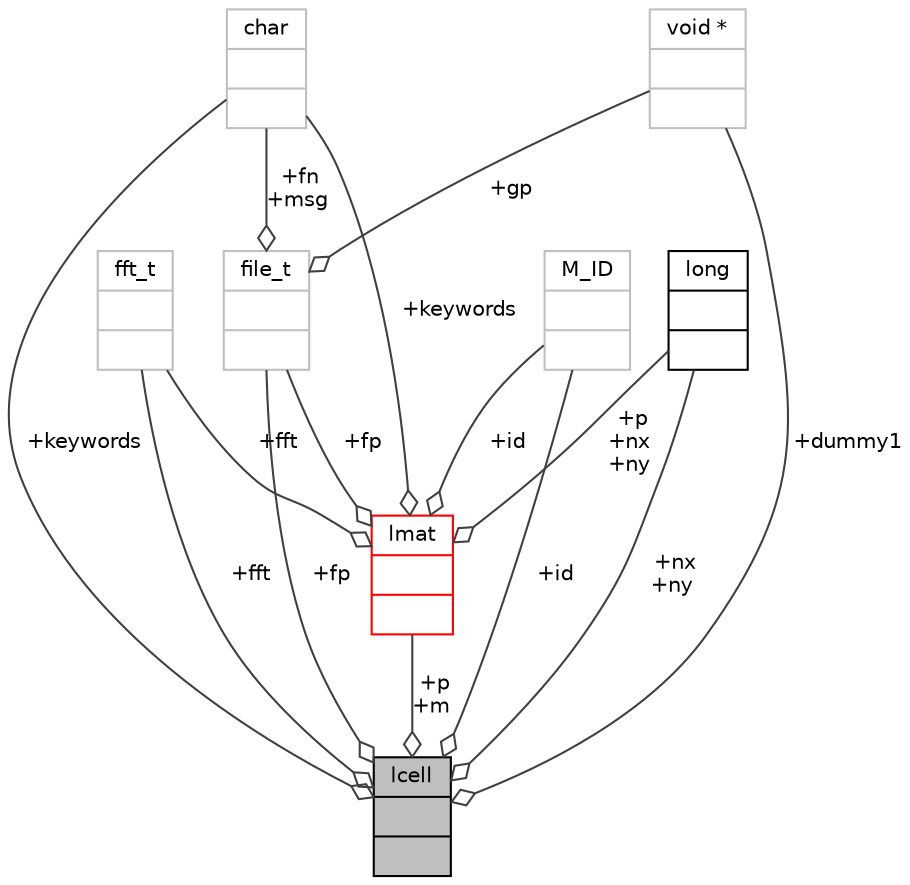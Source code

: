 digraph "lcell"
{
 // INTERACTIVE_SVG=YES
  bgcolor="transparent";
  edge [fontname="Helvetica",fontsize="10",labelfontname="Helvetica",labelfontsize="10"];
  node [fontname="Helvetica",fontsize="10",shape=record];
  Node217 [label="{lcell\n||}",height=0.2,width=0.4,color="black", fillcolor="grey75", style="filled", fontcolor="black"];
  Node218 -> Node217 [color="grey25",fontsize="10",style="solid",label=" +fp" ,arrowhead="odiamond",fontname="Helvetica"];
  Node218 [label="{file_t\n||}",height=0.2,width=0.4,color="grey75"];
  Node219 -> Node218 [color="grey25",fontsize="10",style="solid",label=" +fn\n+msg" ,arrowhead="odiamond",fontname="Helvetica"];
  Node219 [label="{char\n||}",height=0.2,width=0.4,color="grey75"];
  Node221 -> Node218 [color="grey25",fontsize="10",style="solid",label=" +gp" ,arrowhead="odiamond",fontname="Helvetica"];
  Node221 [label="{void *\n||}",height=0.2,width=0.4,color="grey75"];
  Node222 -> Node217 [color="grey25",fontsize="10",style="solid",label=" +fft" ,arrowhead="odiamond",fontname="Helvetica"];
  Node222 [label="{fft_t\n||}",height=0.2,width=0.4,color="grey75"];
  Node225 -> Node217 [color="grey25",fontsize="10",style="solid",label=" +p\n+m" ,arrowhead="odiamond",fontname="Helvetica"];
  Node225 [label="{lmat\n||}",height=0.2,width=0.4,color="red",URL="$type_8h.html#structlmat"];
  Node218 -> Node225 [color="grey25",fontsize="10",style="solid",label=" +fp" ,arrowhead="odiamond",fontname="Helvetica"];
  Node222 -> Node225 [color="grey25",fontsize="10",style="solid",label=" +fft" ,arrowhead="odiamond",fontname="Helvetica"];
  Node219 -> Node225 [color="grey25",fontsize="10",style="solid",label=" +keywords" ,arrowhead="odiamond",fontname="Helvetica"];
  Node227 -> Node225 [color="grey25",fontsize="10",style="solid",label=" +p\n+nx\n+ny" ,arrowhead="odiamond",fontname="Helvetica"];
  Node227 [label="{long\n||}",height=0.2,width=0.4,color="black",URL="$classlong.html"];
  Node229 -> Node225 [color="grey25",fontsize="10",style="solid",label=" +id" ,arrowhead="odiamond",fontname="Helvetica"];
  Node229 [label="{M_ID\n||}",height=0.2,width=0.4,color="grey75"];
  Node219 -> Node217 [color="grey25",fontsize="10",style="solid",label=" +keywords" ,arrowhead="odiamond",fontname="Helvetica"];
  Node227 -> Node217 [color="grey25",fontsize="10",style="solid",label=" +nx\n+ny" ,arrowhead="odiamond",fontname="Helvetica"];
  Node229 -> Node217 [color="grey25",fontsize="10",style="solid",label=" +id" ,arrowhead="odiamond",fontname="Helvetica"];
  Node221 -> Node217 [color="grey25",fontsize="10",style="solid",label=" +dummy1" ,arrowhead="odiamond",fontname="Helvetica"];
}
